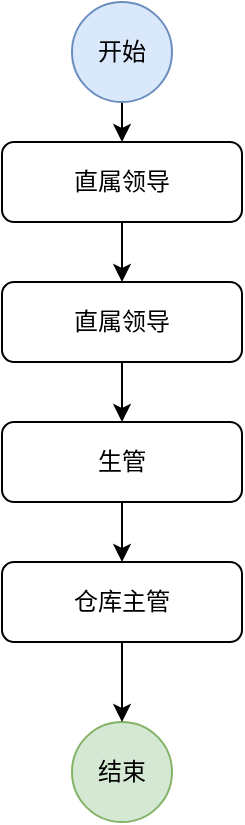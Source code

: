 <mxfile version="21.3.8" type="github">
  <diagram id="C5RBs43oDa-KdzZeNtuy" name="Page-1">
    <mxGraphModel dx="739" dy="470" grid="1" gridSize="10" guides="1" tooltips="1" connect="1" arrows="1" fold="1" page="1" pageScale="1" pageWidth="827" pageHeight="1169" math="0" shadow="0">
      <root>
        <mxCell id="WIyWlLk6GJQsqaUBKTNV-0" />
        <mxCell id="WIyWlLk6GJQsqaUBKTNV-1" parent="WIyWlLk6GJQsqaUBKTNV-0" />
        <mxCell id="_YQZrKHtRKiLLhqab8yD-16" style="edgeStyle=orthogonalEdgeStyle;rounded=0;orthogonalLoop=1;jettySize=auto;html=1;exitX=0.5;exitY=1;exitDx=0;exitDy=0;entryX=0.5;entryY=0;entryDx=0;entryDy=0;" edge="1" parent="WIyWlLk6GJQsqaUBKTNV-1" source="_YQZrKHtRKiLLhqab8yD-1" target="_YQZrKHtRKiLLhqab8yD-14">
          <mxGeometry relative="1" as="geometry" />
        </mxCell>
        <mxCell id="_YQZrKHtRKiLLhqab8yD-1" value="直属领导" style="rounded=1;whiteSpace=wrap;html=1;fontSize=12;glass=0;strokeWidth=1;shadow=0;" vertex="1" parent="WIyWlLk6GJQsqaUBKTNV-1">
          <mxGeometry x="179" y="160" width="120" height="40" as="geometry" />
        </mxCell>
        <mxCell id="_YQZrKHtRKiLLhqab8yD-2" style="edgeStyle=orthogonalEdgeStyle;rounded=0;orthogonalLoop=1;jettySize=auto;html=1;exitX=0.5;exitY=1;exitDx=0;exitDy=0;entryX=0.5;entryY=0;entryDx=0;entryDy=0;" edge="1" parent="WIyWlLk6GJQsqaUBKTNV-1" target="_YQZrKHtRKiLLhqab8yD-1">
          <mxGeometry relative="1" as="geometry">
            <mxPoint x="239" y="130" as="sourcePoint" />
          </mxGeometry>
        </mxCell>
        <mxCell id="_YQZrKHtRKiLLhqab8yD-3" value="开始" style="ellipse;whiteSpace=wrap;html=1;aspect=fixed;fillColor=#dae8fc;strokeColor=#6c8ebf;" vertex="1" parent="WIyWlLk6GJQsqaUBKTNV-1">
          <mxGeometry x="214" y="90" width="50" height="50" as="geometry" />
        </mxCell>
        <mxCell id="_YQZrKHtRKiLLhqab8yD-4" value="结束" style="ellipse;whiteSpace=wrap;html=1;aspect=fixed;fillColor=#d5e8d4;strokeColor=#82b366;" vertex="1" parent="WIyWlLk6GJQsqaUBKTNV-1">
          <mxGeometry x="214" y="450" width="50" height="50" as="geometry" />
        </mxCell>
        <mxCell id="_YQZrKHtRKiLLhqab8yD-5" style="edgeStyle=orthogonalEdgeStyle;rounded=0;orthogonalLoop=1;jettySize=auto;html=1;exitX=0.5;exitY=1;exitDx=0;exitDy=0;entryX=0.5;entryY=0;entryDx=0;entryDy=0;" edge="1" parent="WIyWlLk6GJQsqaUBKTNV-1" source="_YQZrKHtRKiLLhqab8yD-6" target="_YQZrKHtRKiLLhqab8yD-4">
          <mxGeometry relative="1" as="geometry" />
        </mxCell>
        <mxCell id="_YQZrKHtRKiLLhqab8yD-6" value="仓库主管" style="rounded=1;whiteSpace=wrap;html=1;fontSize=12;glass=0;strokeWidth=1;shadow=0;" vertex="1" parent="WIyWlLk6GJQsqaUBKTNV-1">
          <mxGeometry x="179" y="370" width="120" height="40" as="geometry" />
        </mxCell>
        <mxCell id="_YQZrKHtRKiLLhqab8yD-17" style="edgeStyle=orthogonalEdgeStyle;rounded=0;orthogonalLoop=1;jettySize=auto;html=1;exitX=0.5;exitY=1;exitDx=0;exitDy=0;entryX=0.5;entryY=0;entryDx=0;entryDy=0;" edge="1" parent="WIyWlLk6GJQsqaUBKTNV-1" source="_YQZrKHtRKiLLhqab8yD-14" target="_YQZrKHtRKiLLhqab8yD-15">
          <mxGeometry relative="1" as="geometry" />
        </mxCell>
        <mxCell id="_YQZrKHtRKiLLhqab8yD-14" value="直属领导" style="rounded=1;whiteSpace=wrap;html=1;fontSize=12;glass=0;strokeWidth=1;shadow=0;" vertex="1" parent="WIyWlLk6GJQsqaUBKTNV-1">
          <mxGeometry x="179" y="230" width="120" height="40" as="geometry" />
        </mxCell>
        <mxCell id="_YQZrKHtRKiLLhqab8yD-18" style="edgeStyle=orthogonalEdgeStyle;rounded=0;orthogonalLoop=1;jettySize=auto;html=1;exitX=0.5;exitY=1;exitDx=0;exitDy=0;entryX=0.5;entryY=0;entryDx=0;entryDy=0;" edge="1" parent="WIyWlLk6GJQsqaUBKTNV-1" source="_YQZrKHtRKiLLhqab8yD-15" target="_YQZrKHtRKiLLhqab8yD-6">
          <mxGeometry relative="1" as="geometry" />
        </mxCell>
        <mxCell id="_YQZrKHtRKiLLhqab8yD-15" value="生管" style="rounded=1;whiteSpace=wrap;html=1;fontSize=12;glass=0;strokeWidth=1;shadow=0;" vertex="1" parent="WIyWlLk6GJQsqaUBKTNV-1">
          <mxGeometry x="179" y="300" width="120" height="40" as="geometry" />
        </mxCell>
      </root>
    </mxGraphModel>
  </diagram>
</mxfile>

